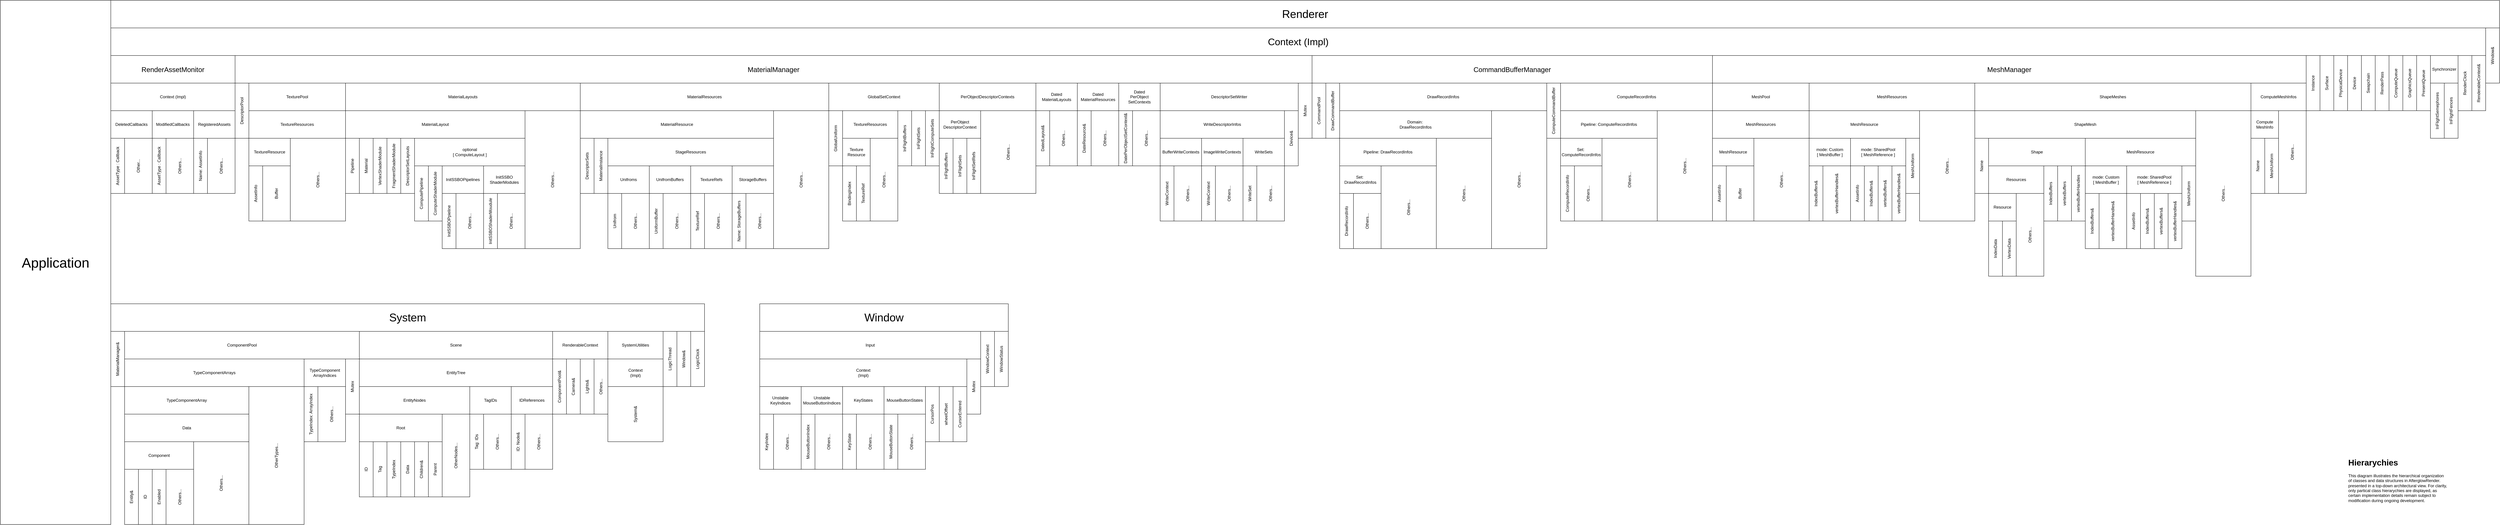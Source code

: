 <mxfile version="28.1.2">
  <diagram name="Page-1" id="cTugWc1CcREsEE2bzuqF">
    <mxGraphModel dx="16490" dy="14260" grid="1" gridSize="10" guides="1" tooltips="1" connect="1" arrows="1" fold="1" page="1" pageScale="1" pageWidth="850" pageHeight="1100" math="0" shadow="0">
      <root>
        <mxCell id="0" />
        <mxCell id="1" parent="0" />
        <mxCell id="bJ-oHIlxHXVTdV6nG8m2-1" value="&lt;font style=&quot;font-size: 40px;&quot;&gt;Application&lt;/font&gt;" style="rounded=0;whiteSpace=wrap;html=1;" vertex="1" parent="1">
          <mxGeometry x="-9120" y="280" width="320" height="1520" as="geometry" />
        </mxCell>
        <mxCell id="bJ-oHIlxHXVTdV6nG8m2-2" value="&lt;font style=&quot;font-size: 32px;&quot;&gt;Renderer&lt;/font&gt;" style="rounded=0;whiteSpace=wrap;html=1;" vertex="1" parent="1">
          <mxGeometry x="-8800" y="280" width="6920" height="80" as="geometry" />
        </mxCell>
        <mxCell id="bJ-oHIlxHXVTdV6nG8m2-3" value="&lt;font style=&quot;font-size: 32px;&quot;&gt;System&lt;/font&gt;" style="rounded=0;whiteSpace=wrap;html=1;" vertex="1" parent="1">
          <mxGeometry x="-8800" y="1160" width="1720" height="80" as="geometry" />
        </mxCell>
        <mxCell id="bJ-oHIlxHXVTdV6nG8m2-5" value="&lt;font style=&quot;font-size: 32px;&quot;&gt;Window&lt;/font&gt;" style="rounded=0;whiteSpace=wrap;html=1;" vertex="1" parent="1">
          <mxGeometry x="-6920" y="1160" width="720" height="80" as="geometry" />
        </mxCell>
        <mxCell id="bJ-oHIlxHXVTdV6nG8m2-19" value="&lt;font style=&quot;font-size: 28px;&quot;&gt;Context (Impl)&lt;/font&gt;" style="rounded=0;whiteSpace=wrap;html=1;" vertex="1" parent="1">
          <mxGeometry x="-8800" y="360" width="6880" height="80" as="geometry" />
        </mxCell>
        <mxCell id="bJ-oHIlxHXVTdV6nG8m2-20" value="RenderAssetMonitor" style="rounded=0;whiteSpace=wrap;html=1;fontSize=20;" vertex="1" parent="1">
          <mxGeometry x="-8800" y="440" width="360" height="80" as="geometry" />
        </mxCell>
        <mxCell id="bJ-oHIlxHXVTdV6nG8m2-29" value="MaterialManager" style="rounded=0;whiteSpace=wrap;html=1;fontSize=20;" vertex="1" parent="1">
          <mxGeometry x="-8440" y="440" width="3120" height="80" as="geometry" />
        </mxCell>
        <mxCell id="bJ-oHIlxHXVTdV6nG8m2-30" value="CommandBufferManager" style="rounded=0;whiteSpace=wrap;html=1;fontSize=20;" vertex="1" parent="1">
          <mxGeometry x="-5320" y="440" width="1160" height="80" as="geometry" />
        </mxCell>
        <mxCell id="bJ-oHIlxHXVTdV6nG8m2-31" value="MeshManager" style="rounded=0;whiteSpace=wrap;html=1;fontSize=20;" vertex="1" parent="1">
          <mxGeometry x="-4160" y="440" width="1720" height="80" as="geometry" />
        </mxCell>
        <mxCell id="bJ-oHIlxHXVTdV6nG8m2-32" value="Synchronizer" style="rounded=0;whiteSpace=wrap;html=1;" vertex="1" parent="1">
          <mxGeometry x="-2080" y="440" width="80" height="80" as="geometry" />
        </mxCell>
        <mxCell id="bJ-oHIlxHXVTdV6nG8m2-33" value="Window&amp;amp;" style="rounded=0;whiteSpace=wrap;html=1;horizontal=0;" vertex="1" parent="1">
          <mxGeometry x="-1920" y="360" width="40" height="160" as="geometry" />
        </mxCell>
        <mxCell id="bJ-oHIlxHXVTdV6nG8m2-34" value="Window&amp;amp;" style="rounded=0;whiteSpace=wrap;html=1;horizontal=0;" vertex="1" parent="1">
          <mxGeometry x="-7160" y="1240" width="40" height="160" as="geometry" />
        </mxCell>
        <mxCell id="bJ-oHIlxHXVTdV6nG8m2-35" value="MaterialManager&amp;amp;" style="rounded=0;whiteSpace=wrap;html=1;horizontal=0;" vertex="1" parent="1">
          <mxGeometry x="-8800" y="1240" width="40" height="160" as="geometry" />
        </mxCell>
        <mxCell id="bJ-oHIlxHXVTdV6nG8m2-36" value="RenderableContext&amp;amp;" style="rounded=0;whiteSpace=wrap;html=1;horizontal=0;" vertex="1" parent="1">
          <mxGeometry x="-1960" y="440" width="40" height="160" as="geometry" />
        </mxCell>
        <mxCell id="bJ-oHIlxHXVTdV6nG8m2-37" value="RenderClock" style="rounded=0;whiteSpace=wrap;html=1;horizontal=0;" vertex="1" parent="1">
          <mxGeometry x="-2000" y="440" width="40" height="160" as="geometry" />
        </mxCell>
        <mxCell id="bJ-oHIlxHXVTdV6nG8m2-38" value="ComponentPool" style="rounded=0;whiteSpace=wrap;html=1;" vertex="1" parent="1">
          <mxGeometry x="-8760" y="1240" width="680" height="80" as="geometry" />
        </mxCell>
        <mxCell id="bJ-oHIlxHXVTdV6nG8m2-39" value="RenderableContext" style="rounded=0;whiteSpace=wrap;html=1;horizontal=1;" vertex="1" parent="1">
          <mxGeometry x="-7520" y="1240" width="160" height="80" as="geometry" />
        </mxCell>
        <mxCell id="bJ-oHIlxHXVTdV6nG8m2-40" value="SystemUtilities" style="rounded=0;whiteSpace=wrap;html=1;" vertex="1" parent="1">
          <mxGeometry x="-7360" y="1240" width="160" height="80" as="geometry" />
        </mxCell>
        <mxCell id="bJ-oHIlxHXVTdV6nG8m2-41" value="LogicThread" style="rounded=0;whiteSpace=wrap;html=1;horizontal=0;" vertex="1" parent="1">
          <mxGeometry x="-7200" y="1240" width="40" height="160" as="geometry" />
        </mxCell>
        <mxCell id="bJ-oHIlxHXVTdV6nG8m2-44" value="Input" style="rounded=0;whiteSpace=wrap;html=1;" vertex="1" parent="1">
          <mxGeometry x="-6920" y="1240" width="640" height="80" as="geometry" />
        </mxCell>
        <mxCell id="bJ-oHIlxHXVTdV6nG8m2-50" value="WindowStatus" style="rounded=0;whiteSpace=wrap;html=1;horizontal=0;" vertex="1" parent="1">
          <mxGeometry x="-6240" y="1240" width="40" height="160" as="geometry" />
        </mxCell>
        <mxCell id="bJ-oHIlxHXVTdV6nG8m2-55" value="&lt;font&gt;Context (Impl)&lt;/font&gt;" style="rounded=0;whiteSpace=wrap;html=1;" vertex="1" parent="1">
          <mxGeometry x="-8800" y="520" width="360" height="80" as="geometry" />
        </mxCell>
        <mxCell id="bJ-oHIlxHXVTdV6nG8m2-56" value="ModifiedCallbacks" style="rounded=0;whiteSpace=wrap;html=1;" vertex="1" parent="1">
          <mxGeometry x="-8680" y="600" width="120" height="80" as="geometry" />
        </mxCell>
        <mxCell id="bJ-oHIlxHXVTdV6nG8m2-57" value="RegisteredAssets" style="rounded=0;whiteSpace=wrap;html=1;" vertex="1" parent="1">
          <mxGeometry x="-8560" y="600" width="120" height="80" as="geometry" />
        </mxCell>
        <mxCell id="bJ-oHIlxHXVTdV6nG8m2-58" value="DescriptorPool" style="rounded=0;whiteSpace=wrap;html=1;horizontal=0;" vertex="1" parent="1">
          <mxGeometry x="-8440" y="520" width="40" height="160" as="geometry" />
        </mxCell>
        <mxCell id="bJ-oHIlxHXVTdV6nG8m2-59" value="TexturePool" style="rounded=0;whiteSpace=wrap;html=1;" vertex="1" parent="1">
          <mxGeometry x="-8400" y="520" width="280" height="80" as="geometry" />
        </mxCell>
        <mxCell id="bJ-oHIlxHXVTdV6nG8m2-60" value="MaterialLayouts" style="rounded=0;whiteSpace=wrap;html=1;" vertex="1" parent="1">
          <mxGeometry x="-8120" y="520" width="680" height="80" as="geometry" />
        </mxCell>
        <mxCell id="bJ-oHIlxHXVTdV6nG8m2-61" value="MaterialResources" style="rounded=0;whiteSpace=wrap;html=1;" vertex="1" parent="1">
          <mxGeometry x="-7440" y="520" width="720" height="80" as="geometry" />
        </mxCell>
        <mxCell id="bJ-oHIlxHXVTdV6nG8m2-62" value="GlobalSetContext" style="rounded=0;whiteSpace=wrap;html=1;" vertex="1" parent="1">
          <mxGeometry x="-6720" y="520" width="320" height="80" as="geometry" />
        </mxCell>
        <mxCell id="bJ-oHIlxHXVTdV6nG8m2-63" value="PerObjectDescriptorContexts" style="rounded=0;whiteSpace=wrap;html=1;" vertex="1" parent="1">
          <mxGeometry x="-6400" y="520" width="280" height="80" as="geometry" />
        </mxCell>
        <mxCell id="bJ-oHIlxHXVTdV6nG8m2-65" value="Dated&lt;div&gt;MaterialLayouts&lt;/div&gt;" style="rounded=0;whiteSpace=wrap;html=1;" vertex="1" parent="1">
          <mxGeometry x="-6120" y="520" width="120" height="80" as="geometry" />
        </mxCell>
        <mxCell id="bJ-oHIlxHXVTdV6nG8m2-66" value="DescriptorSetWriter" style="rounded=0;whiteSpace=wrap;html=1;" vertex="1" parent="1">
          <mxGeometry x="-5760" y="520" width="400" height="80" as="geometry" />
        </mxCell>
        <mxCell id="bJ-oHIlxHXVTdV6nG8m2-67" value="Mutex" style="rounded=0;whiteSpace=wrap;html=1;horizontal=0;" vertex="1" parent="1">
          <mxGeometry x="-5360" y="520" width="40" height="160" as="geometry" />
        </mxCell>
        <mxCell id="bJ-oHIlxHXVTdV6nG8m2-68" value="TextureResources" style="rounded=0;whiteSpace=wrap;html=1;" vertex="1" parent="1">
          <mxGeometry x="-8400" y="600" width="280" height="80" as="geometry" />
        </mxCell>
        <mxCell id="bJ-oHIlxHXVTdV6nG8m2-69" value="TextureResource" style="rounded=0;whiteSpace=wrap;html=1;" vertex="1" parent="1">
          <mxGeometry x="-8400" y="680" width="120" height="80" as="geometry" />
        </mxCell>
        <mxCell id="bJ-oHIlxHXVTdV6nG8m2-71" value="Others..." style="rounded=0;whiteSpace=wrap;html=1;horizontal=0;" vertex="1" parent="1">
          <mxGeometry x="-8280" y="680" width="160" height="240" as="geometry" />
        </mxCell>
        <mxCell id="bJ-oHIlxHXVTdV6nG8m2-72" value="AssetInfo" style="rounded=0;whiteSpace=wrap;html=1;horizontal=0;" vertex="1" parent="1">
          <mxGeometry x="-8400" y="760" width="40" height="160" as="geometry" />
        </mxCell>
        <mxCell id="bJ-oHIlxHXVTdV6nG8m2-73" value="Buffer" style="rounded=0;whiteSpace=wrap;html=1;verticalAlign=middle;horizontal=0;" vertex="1" parent="1">
          <mxGeometry x="-8360" y="760" width="80" height="160" as="geometry" />
        </mxCell>
        <mxCell id="bJ-oHIlxHXVTdV6nG8m2-75" value="AssetType : Callback" style="rounded=0;whiteSpace=wrap;html=1;horizontal=0;" vertex="1" parent="1">
          <mxGeometry x="-8680" y="680" width="40" height="160" as="geometry" />
        </mxCell>
        <mxCell id="bJ-oHIlxHXVTdV6nG8m2-76" value="&lt;span style=&quot;background-color: transparent; color: light-dark(rgb(0, 0, 0), rgb(255, 255, 255));&quot;&gt;Others...&lt;/span&gt;" style="rounded=0;whiteSpace=wrap;html=1;horizontal=0;" vertex="1" parent="1">
          <mxGeometry x="-8640" y="680" width="80" height="160" as="geometry" />
        </mxCell>
        <mxCell id="bJ-oHIlxHXVTdV6nG8m2-77" value="DeletedCallbacks" style="rounded=0;whiteSpace=wrap;html=1;" vertex="1" parent="1">
          <mxGeometry x="-8800" y="600" width="120" height="80" as="geometry" />
        </mxCell>
        <mxCell id="bJ-oHIlxHXVTdV6nG8m2-78" value="AssetType : Callback" style="rounded=0;whiteSpace=wrap;html=1;horizontal=0;" vertex="1" parent="1">
          <mxGeometry x="-8800" y="680" width="40" height="160" as="geometry" />
        </mxCell>
        <mxCell id="bJ-oHIlxHXVTdV6nG8m2-79" value="&lt;span style=&quot;background-color: transparent; color: light-dark(rgb(0, 0, 0), rgb(255, 255, 255));&quot;&gt;Other...&lt;/span&gt;" style="rounded=0;whiteSpace=wrap;html=1;horizontal=0;" vertex="1" parent="1">
          <mxGeometry x="-8760" y="680" width="80" height="160" as="geometry" />
        </mxCell>
        <mxCell id="bJ-oHIlxHXVTdV6nG8m2-80" value="MaterialLayout" style="rounded=0;whiteSpace=wrap;html=1;" vertex="1" parent="1">
          <mxGeometry x="-8120" y="600" width="520" height="80" as="geometry" />
        </mxCell>
        <mxCell id="bJ-oHIlxHXVTdV6nG8m2-81" value="Others..." style="rounded=0;whiteSpace=wrap;html=1;horizontal=0;" vertex="1" parent="1">
          <mxGeometry x="-7600" y="600" width="160" height="400" as="geometry" />
        </mxCell>
        <mxCell id="bJ-oHIlxHXVTdV6nG8m2-82" value="Pipeline" style="rounded=0;whiteSpace=wrap;html=1;horizontal=0;" vertex="1" parent="1">
          <mxGeometry x="-8120" y="680" width="40" height="160" as="geometry" />
        </mxCell>
        <mxCell id="bJ-oHIlxHXVTdV6nG8m2-83" value="Material" style="rounded=0;whiteSpace=wrap;html=1;horizontal=0;" vertex="1" parent="1">
          <mxGeometry x="-8080" y="680" width="40" height="160" as="geometry" />
        </mxCell>
        <mxCell id="bJ-oHIlxHXVTdV6nG8m2-84" value="VertexShaderModule" style="rounded=0;whiteSpace=wrap;html=1;horizontal=0;" vertex="1" parent="1">
          <mxGeometry x="-8040" y="680" width="40" height="160" as="geometry" />
        </mxCell>
        <mxCell id="bJ-oHIlxHXVTdV6nG8m2-85" value="FragmentShaderModule" style="rounded=0;whiteSpace=wrap;html=1;horizontal=0;" vertex="1" parent="1">
          <mxGeometry x="-8000" y="680" width="40" height="160" as="geometry" />
        </mxCell>
        <mxCell id="bJ-oHIlxHXVTdV6nG8m2-86" value="DescriptorSetLayouts" style="rounded=0;whiteSpace=wrap;html=1;horizontal=0;" vertex="1" parent="1">
          <mxGeometry x="-7960" y="680" width="40" height="160" as="geometry" />
        </mxCell>
        <mxCell id="bJ-oHIlxHXVTdV6nG8m2-87" value="&lt;div&gt;optional&lt;/div&gt;[ ComputeLayout ]" style="rounded=0;whiteSpace=wrap;html=1;" vertex="1" parent="1">
          <mxGeometry x="-7920" y="680" width="320" height="80" as="geometry" />
        </mxCell>
        <mxCell id="bJ-oHIlxHXVTdV6nG8m2-89" value="ComputePipeline" style="rounded=0;whiteSpace=wrap;html=1;horizontal=0;" vertex="1" parent="1">
          <mxGeometry x="-7920" y="760" width="40" height="160" as="geometry" />
        </mxCell>
        <mxCell id="bJ-oHIlxHXVTdV6nG8m2-90" value="ComputeShaderModule" style="rounded=0;whiteSpace=wrap;html=1;horizontal=0;" vertex="1" parent="1">
          <mxGeometry x="-7880" y="760" width="40" height="160" as="geometry" />
        </mxCell>
        <mxCell id="bJ-oHIlxHXVTdV6nG8m2-91" value="InitSSBOPipelines" style="rounded=0;whiteSpace=wrap;html=1;horizontal=1;" vertex="1" parent="1">
          <mxGeometry x="-7840" y="760" width="120" height="80" as="geometry" />
        </mxCell>
        <mxCell id="bJ-oHIlxHXVTdV6nG8m2-92" value="InitSSBO&lt;div&gt;ShaderModules&lt;/div&gt;" style="rounded=0;whiteSpace=wrap;html=1;horizontal=1;" vertex="1" parent="1">
          <mxGeometry x="-7720" y="760" width="120" height="80" as="geometry" />
        </mxCell>
        <mxCell id="bJ-oHIlxHXVTdV6nG8m2-94" value="Name: AssetInfo" style="rounded=0;whiteSpace=wrap;html=1;horizontal=0;" vertex="1" parent="1">
          <mxGeometry x="-8560" y="680" width="40" height="160" as="geometry" />
        </mxCell>
        <mxCell id="bJ-oHIlxHXVTdV6nG8m2-95" value="Others..." style="rounded=0;whiteSpace=wrap;html=1;horizontal=0;" vertex="1" parent="1">
          <mxGeometry x="-8520" y="680" width="80" height="160" as="geometry" />
        </mxCell>
        <mxCell id="bJ-oHIlxHXVTdV6nG8m2-96" value="InitSSBOPpieline" style="rounded=0;whiteSpace=wrap;html=1;horizontal=0;" vertex="1" parent="1">
          <mxGeometry x="-7840" y="840" width="40" height="160" as="geometry" />
        </mxCell>
        <mxCell id="bJ-oHIlxHXVTdV6nG8m2-97" value="Others..." style="rounded=0;whiteSpace=wrap;html=1;horizontal=0;" vertex="1" parent="1">
          <mxGeometry x="-7800" y="840" width="80" height="160" as="geometry" />
        </mxCell>
        <mxCell id="bJ-oHIlxHXVTdV6nG8m2-98" value="InitSSBOShaderMoudule" style="rounded=0;whiteSpace=wrap;html=1;horizontal=0;" vertex="1" parent="1">
          <mxGeometry x="-7720" y="840" width="40" height="160" as="geometry" />
        </mxCell>
        <mxCell id="bJ-oHIlxHXVTdV6nG8m2-99" value="Others..." style="rounded=0;whiteSpace=wrap;html=1;horizontal=0;" vertex="1" parent="1">
          <mxGeometry x="-7680" y="840" width="80" height="160" as="geometry" />
        </mxCell>
        <mxCell id="bJ-oHIlxHXVTdV6nG8m2-100" value="MaterialInstance" style="rounded=0;whiteSpace=wrap;html=1;horizontal=0;" vertex="1" parent="1">
          <mxGeometry x="-7400" y="680" width="40" height="160" as="geometry" />
        </mxCell>
        <mxCell id="bJ-oHIlxHXVTdV6nG8m2-101" value="DescriptorSets" style="rounded=0;whiteSpace=wrap;html=1;horizontal=0;" vertex="1" parent="1">
          <mxGeometry x="-7440" y="680" width="40" height="160" as="geometry" />
        </mxCell>
        <mxCell id="bJ-oHIlxHXVTdV6nG8m2-102" value="MaterialResource" style="rounded=0;whiteSpace=wrap;html=1;" vertex="1" parent="1">
          <mxGeometry x="-7440" y="600" width="560" height="80" as="geometry" />
        </mxCell>
        <mxCell id="bJ-oHIlxHXVTdV6nG8m2-104" value="StageResources" style="rounded=0;whiteSpace=wrap;html=1;" vertex="1" parent="1">
          <mxGeometry x="-7360" y="680" width="480" height="80" as="geometry" />
        </mxCell>
        <mxCell id="bJ-oHIlxHXVTdV6nG8m2-105" value="Unifroms" style="rounded=0;whiteSpace=wrap;html=1;horizontal=1;" vertex="1" parent="1">
          <mxGeometry x="-7360" y="760" width="120" height="80" as="geometry" />
        </mxCell>
        <mxCell id="bJ-oHIlxHXVTdV6nG8m2-106" value="UnifromBuffers" style="rounded=0;whiteSpace=wrap;html=1;horizontal=1;" vertex="1" parent="1">
          <mxGeometry x="-7240" y="760" width="120" height="80" as="geometry" />
        </mxCell>
        <mxCell id="bJ-oHIlxHXVTdV6nG8m2-108" value="Unifrom" style="rounded=0;whiteSpace=wrap;html=1;horizontal=0;" vertex="1" parent="1">
          <mxGeometry x="-7360" y="840" width="40" height="160" as="geometry" />
        </mxCell>
        <mxCell id="bJ-oHIlxHXVTdV6nG8m2-109" value="Others..." style="rounded=0;whiteSpace=wrap;html=1;horizontal=0;" vertex="1" parent="1">
          <mxGeometry x="-7320" y="840" width="80" height="160" as="geometry" />
        </mxCell>
        <mxCell id="bJ-oHIlxHXVTdV6nG8m2-110" value="UniformBuffer" style="rounded=0;whiteSpace=wrap;html=1;horizontal=0;" vertex="1" parent="1">
          <mxGeometry x="-7240" y="840" width="40" height="160" as="geometry" />
        </mxCell>
        <mxCell id="bJ-oHIlxHXVTdV6nG8m2-111" value="Others..." style="rounded=0;whiteSpace=wrap;html=1;horizontal=0;" vertex="1" parent="1">
          <mxGeometry x="-7200" y="840" width="80" height="160" as="geometry" />
        </mxCell>
        <mxCell id="bJ-oHIlxHXVTdV6nG8m2-112" value="TextureRefs" style="rounded=0;whiteSpace=wrap;html=1;horizontal=1;" vertex="1" parent="1">
          <mxGeometry x="-7120" y="760" width="120" height="80" as="geometry" />
        </mxCell>
        <mxCell id="bJ-oHIlxHXVTdV6nG8m2-113" value="TextureRef" style="rounded=0;whiteSpace=wrap;html=1;horizontal=0;" vertex="1" parent="1">
          <mxGeometry x="-7120" y="840" width="40" height="160" as="geometry" />
        </mxCell>
        <mxCell id="bJ-oHIlxHXVTdV6nG8m2-114" value="Others..." style="rounded=0;whiteSpace=wrap;html=1;horizontal=0;" vertex="1" parent="1">
          <mxGeometry x="-7080" y="840" width="80" height="160" as="geometry" />
        </mxCell>
        <mxCell id="bJ-oHIlxHXVTdV6nG8m2-115" value="StorageBuffers" style="rounded=0;whiteSpace=wrap;html=1;horizontal=1;" vertex="1" parent="1">
          <mxGeometry x="-7000" y="760" width="120" height="80" as="geometry" />
        </mxCell>
        <mxCell id="bJ-oHIlxHXVTdV6nG8m2-116" value="Name: StorageBuffers" style="rounded=0;whiteSpace=wrap;html=1;horizontal=0;" vertex="1" parent="1">
          <mxGeometry x="-7000" y="840" width="40" height="160" as="geometry" />
        </mxCell>
        <mxCell id="bJ-oHIlxHXVTdV6nG8m2-117" value="Others..." style="rounded=0;whiteSpace=wrap;html=1;horizontal=0;" vertex="1" parent="1">
          <mxGeometry x="-6960" y="840" width="80" height="160" as="geometry" />
        </mxCell>
        <mxCell id="bJ-oHIlxHXVTdV6nG8m2-118" value="Others..." style="rounded=0;whiteSpace=wrap;html=1;horizontal=0;" vertex="1" parent="1">
          <mxGeometry x="-6880" y="600" width="160" height="400" as="geometry" />
        </mxCell>
        <mxCell id="bJ-oHIlxHXVTdV6nG8m2-120" value="GlobalUniform" style="rounded=0;whiteSpace=wrap;html=1;horizontal=0;" vertex="1" parent="1">
          <mxGeometry x="-6720" y="600" width="40" height="160" as="geometry" />
        </mxCell>
        <mxCell id="bJ-oHIlxHXVTdV6nG8m2-121" value="TextureResources" style="rounded=0;whiteSpace=wrap;html=1;" vertex="1" parent="1">
          <mxGeometry x="-6680" y="600" width="160" height="80" as="geometry" />
        </mxCell>
        <mxCell id="bJ-oHIlxHXVTdV6nG8m2-122" value="Texture&lt;div&gt;Resource&lt;/div&gt;" style="rounded=0;whiteSpace=wrap;html=1;" vertex="1" parent="1">
          <mxGeometry x="-6680" y="680" width="80" height="80" as="geometry" />
        </mxCell>
        <mxCell id="bJ-oHIlxHXVTdV6nG8m2-123" value="BindingIndex" style="rounded=0;whiteSpace=wrap;html=1;horizontal=0;" vertex="1" parent="1">
          <mxGeometry x="-6680" y="760" width="40" height="160" as="geometry" />
        </mxCell>
        <mxCell id="bJ-oHIlxHXVTdV6nG8m2-124" value="TextureRef" style="rounded=0;whiteSpace=wrap;html=1;horizontal=0;" vertex="1" parent="1">
          <mxGeometry x="-6640" y="760" width="40" height="160" as="geometry" />
        </mxCell>
        <mxCell id="bJ-oHIlxHXVTdV6nG8m2-125" value="Others..." style="rounded=0;whiteSpace=wrap;html=1;horizontal=0;" vertex="1" parent="1">
          <mxGeometry x="-6600" y="680" width="80" height="240" as="geometry" />
        </mxCell>
        <mxCell id="bJ-oHIlxHXVTdV6nG8m2-126" value="InFlightSets" style="rounded=0;whiteSpace=wrap;html=1;horizontal=0;" vertex="1" parent="1">
          <mxGeometry x="-6480" y="600" width="40" height="160" as="geometry" />
        </mxCell>
        <mxCell id="bJ-oHIlxHXVTdV6nG8m2-127" value="InFlightSetRefs" style="rounded=0;whiteSpace=wrap;html=1;horizontal=0;" vertex="1" parent="1">
          <mxGeometry x="-6320" y="680" width="40" height="160" as="geometry" />
        </mxCell>
        <mxCell id="bJ-oHIlxHXVTdV6nG8m2-128" value="InFlightBuffers" style="rounded=0;whiteSpace=wrap;html=1;horizontal=0;" vertex="1" parent="1">
          <mxGeometry x="-6520" y="600" width="40" height="160" as="geometry" />
        </mxCell>
        <mxCell id="bJ-oHIlxHXVTdV6nG8m2-129" value="PerObject&lt;div&gt;DescriptorContext&lt;/div&gt;" style="rounded=0;whiteSpace=wrap;html=1;" vertex="1" parent="1">
          <mxGeometry x="-6400" y="600" width="120" height="80" as="geometry" />
        </mxCell>
        <mxCell id="bJ-oHIlxHXVTdV6nG8m2-130" value="InFlightComputeSets" style="rounded=0;whiteSpace=wrap;html=1;horizontal=0;" vertex="1" parent="1">
          <mxGeometry x="-6440" y="600" width="40" height="160" as="geometry" />
        </mxCell>
        <mxCell id="bJ-oHIlxHXVTdV6nG8m2-131" value="InFlightBuffers" style="rounded=0;whiteSpace=wrap;html=1;horizontal=0;" vertex="1" parent="1">
          <mxGeometry x="-6400" y="680" width="40" height="160" as="geometry" />
        </mxCell>
        <mxCell id="bJ-oHIlxHXVTdV6nG8m2-132" value="InFlightSets" style="rounded=0;whiteSpace=wrap;html=1;horizontal=0;" vertex="1" parent="1">
          <mxGeometry x="-6360" y="680" width="40" height="160" as="geometry" />
        </mxCell>
        <mxCell id="bJ-oHIlxHXVTdV6nG8m2-133" value="Others..." style="rounded=0;whiteSpace=wrap;html=1;horizontal=0;" vertex="1" parent="1">
          <mxGeometry x="-6280" y="600" width="160" height="240" as="geometry" />
        </mxCell>
        <mxCell id="bJ-oHIlxHXVTdV6nG8m2-134" value="DatedLayout&amp;amp;" style="rounded=0;whiteSpace=wrap;html=1;horizontal=0;" vertex="1" parent="1">
          <mxGeometry x="-6120" y="600" width="40" height="160" as="geometry" />
        </mxCell>
        <mxCell id="bJ-oHIlxHXVTdV6nG8m2-135" value="Others..." style="rounded=0;whiteSpace=wrap;html=1;horizontal=0;" vertex="1" parent="1">
          <mxGeometry x="-6080" y="600" width="80" height="160" as="geometry" />
        </mxCell>
        <mxCell id="bJ-oHIlxHXVTdV6nG8m2-136" value="Dated&lt;div&gt;MaterialResources&lt;/div&gt;" style="rounded=0;whiteSpace=wrap;html=1;" vertex="1" parent="1">
          <mxGeometry x="-6000" y="520" width="120" height="80" as="geometry" />
        </mxCell>
        <mxCell id="bJ-oHIlxHXVTdV6nG8m2-137" value="DateResource&amp;amp;" style="rounded=0;whiteSpace=wrap;html=1;horizontal=0;" vertex="1" parent="1">
          <mxGeometry x="-6000" y="600" width="40" height="160" as="geometry" />
        </mxCell>
        <mxCell id="bJ-oHIlxHXVTdV6nG8m2-138" value="Others..." style="rounded=0;whiteSpace=wrap;html=1;horizontal=0;" vertex="1" parent="1">
          <mxGeometry x="-5960" y="600" width="80" height="160" as="geometry" />
        </mxCell>
        <mxCell id="bJ-oHIlxHXVTdV6nG8m2-139" value="Dated&lt;div&gt;PerObject&lt;/div&gt;&lt;div&gt;SetContexts&lt;/div&gt;" style="rounded=0;whiteSpace=wrap;html=1;" vertex="1" parent="1">
          <mxGeometry x="-5880" y="520" width="120" height="80" as="geometry" />
        </mxCell>
        <mxCell id="bJ-oHIlxHXVTdV6nG8m2-140" value="DatePerObjectSetContext&amp;amp;" style="rounded=0;whiteSpace=wrap;html=1;horizontal=0;" vertex="1" parent="1">
          <mxGeometry x="-5880" y="600" width="40" height="160" as="geometry" />
        </mxCell>
        <mxCell id="bJ-oHIlxHXVTdV6nG8m2-141" value="Others..." style="rounded=0;whiteSpace=wrap;html=1;horizontal=0;" vertex="1" parent="1">
          <mxGeometry x="-5840" y="600" width="80" height="160" as="geometry" />
        </mxCell>
        <mxCell id="bJ-oHIlxHXVTdV6nG8m2-142" value="WriteDescriptorInfos" style="rounded=0;whiteSpace=wrap;html=1;" vertex="1" parent="1">
          <mxGeometry x="-5760" y="600" width="360" height="80" as="geometry" />
        </mxCell>
        <mxCell id="bJ-oHIlxHXVTdV6nG8m2-143" value="BufferWriteContexts" style="rounded=0;whiteSpace=wrap;html=1;" vertex="1" parent="1">
          <mxGeometry x="-5760" y="680" width="120" height="80" as="geometry" />
        </mxCell>
        <mxCell id="bJ-oHIlxHXVTdV6nG8m2-144" value="ImageWriteContexts" style="rounded=0;whiteSpace=wrap;html=1;" vertex="1" parent="1">
          <mxGeometry x="-5640" y="680" width="120" height="80" as="geometry" />
        </mxCell>
        <mxCell id="bJ-oHIlxHXVTdV6nG8m2-145" value="WriteSets" style="rounded=0;whiteSpace=wrap;html=1;" vertex="1" parent="1">
          <mxGeometry x="-5520" y="680" width="120" height="80" as="geometry" />
        </mxCell>
        <mxCell id="bJ-oHIlxHXVTdV6nG8m2-146" value="WriteSet" style="rounded=0;whiteSpace=wrap;html=1;horizontal=0;" vertex="1" parent="1">
          <mxGeometry x="-5520" y="760" width="40" height="160" as="geometry" />
        </mxCell>
        <mxCell id="bJ-oHIlxHXVTdV6nG8m2-147" value="Others..." style="rounded=0;whiteSpace=wrap;html=1;horizontal=0;" vertex="1" parent="1">
          <mxGeometry x="-5480" y="760" width="80" height="160" as="geometry" />
        </mxCell>
        <mxCell id="bJ-oHIlxHXVTdV6nG8m2-148" value="WriteContext" style="rounded=0;whiteSpace=wrap;html=1;horizontal=0;" vertex="1" parent="1">
          <mxGeometry x="-5760" y="760" width="40" height="160" as="geometry" />
        </mxCell>
        <mxCell id="bJ-oHIlxHXVTdV6nG8m2-149" value="Others..." style="rounded=0;whiteSpace=wrap;html=1;horizontal=0;" vertex="1" parent="1">
          <mxGeometry x="-5720" y="760" width="80" height="160" as="geometry" />
        </mxCell>
        <mxCell id="bJ-oHIlxHXVTdV6nG8m2-150" value="WriteContext" style="rounded=0;whiteSpace=wrap;html=1;horizontal=0;" vertex="1" parent="1">
          <mxGeometry x="-5640" y="760" width="40" height="160" as="geometry" />
        </mxCell>
        <mxCell id="bJ-oHIlxHXVTdV6nG8m2-151" value="Others..." style="rounded=0;whiteSpace=wrap;html=1;horizontal=0;" vertex="1" parent="1">
          <mxGeometry x="-5600" y="760" width="80" height="160" as="geometry" />
        </mxCell>
        <mxCell id="bJ-oHIlxHXVTdV6nG8m2-153" value="Device&amp;amp;" style="rounded=0;whiteSpace=wrap;html=1;horizontal=0;" vertex="1" parent="1">
          <mxGeometry x="-5400" y="600" width="40" height="160" as="geometry" />
        </mxCell>
        <mxCell id="bJ-oHIlxHXVTdV6nG8m2-154" value="DrawCommandBuffer" style="rounded=0;whiteSpace=wrap;html=1;horizontal=0;" vertex="1" parent="1">
          <mxGeometry x="-5280" y="520" width="40" height="160" as="geometry" />
        </mxCell>
        <mxCell id="bJ-oHIlxHXVTdV6nG8m2-155" value="CommandPool" style="rounded=0;whiteSpace=wrap;html=1;horizontal=0;" vertex="1" parent="1">
          <mxGeometry x="-5320" y="520" width="40" height="160" as="geometry" />
        </mxCell>
        <mxCell id="bJ-oHIlxHXVTdV6nG8m2-156" value="DrawRecordInfos" style="rounded=0;whiteSpace=wrap;html=1;" vertex="1" parent="1">
          <mxGeometry x="-5240" y="520" width="600" height="80" as="geometry" />
        </mxCell>
        <mxCell id="bJ-oHIlxHXVTdV6nG8m2-157" value="Domain:&amp;nbsp;&lt;div&gt;DrawRecordInfos&lt;/div&gt;" style="rounded=0;whiteSpace=wrap;html=1;" vertex="1" parent="1">
          <mxGeometry x="-5240" y="600" width="440" height="80" as="geometry" />
        </mxCell>
        <mxCell id="bJ-oHIlxHXVTdV6nG8m2-158" value="Pipeline: DrawRecordInfos" style="rounded=0;whiteSpace=wrap;html=1;" vertex="1" parent="1">
          <mxGeometry x="-5240" y="680" width="280" height="80" as="geometry" />
        </mxCell>
        <mxCell id="bJ-oHIlxHXVTdV6nG8m2-159" value="Set:&amp;nbsp;&lt;div&gt;DrawRecordInfos&lt;/div&gt;" style="rounded=0;whiteSpace=wrap;html=1;" vertex="1" parent="1">
          <mxGeometry x="-5240" y="760" width="120" height="80" as="geometry" />
        </mxCell>
        <mxCell id="bJ-oHIlxHXVTdV6nG8m2-160" value="DrawRecordInfo" style="rounded=0;whiteSpace=wrap;html=1;horizontal=0;" vertex="1" parent="1">
          <mxGeometry x="-5240" y="840" width="40" height="160" as="geometry" />
        </mxCell>
        <mxCell id="bJ-oHIlxHXVTdV6nG8m2-161" value="Others..." style="rounded=0;whiteSpace=wrap;html=1;horizontal=0;" vertex="1" parent="1">
          <mxGeometry x="-5200" y="840" width="80" height="160" as="geometry" />
        </mxCell>
        <mxCell id="bJ-oHIlxHXVTdV6nG8m2-162" value="Others..." style="rounded=0;whiteSpace=wrap;html=1;horizontal=0;" vertex="1" parent="1">
          <mxGeometry x="-5120" y="760" width="160" height="240" as="geometry" />
        </mxCell>
        <mxCell id="bJ-oHIlxHXVTdV6nG8m2-163" value="Others..." style="rounded=0;whiteSpace=wrap;html=1;horizontal=0;" vertex="1" parent="1">
          <mxGeometry x="-4960" y="680" width="160" height="320" as="geometry" />
        </mxCell>
        <mxCell id="bJ-oHIlxHXVTdV6nG8m2-164" value="Others..." style="rounded=0;whiteSpace=wrap;html=1;horizontal=0;" vertex="1" parent="1">
          <mxGeometry x="-4800" y="600" width="160" height="400" as="geometry" />
        </mxCell>
        <mxCell id="bJ-oHIlxHXVTdV6nG8m2-165" value="&lt;div&gt;ComputeRecordInfos&lt;/div&gt;" style="rounded=0;whiteSpace=wrap;html=1;" vertex="1" parent="1">
          <mxGeometry x="-4600" y="520" width="440" height="80" as="geometry" />
        </mxCell>
        <mxCell id="bJ-oHIlxHXVTdV6nG8m2-166" value="Pipeline: ComputeRecordInfos" style="rounded=0;whiteSpace=wrap;html=1;" vertex="1" parent="1">
          <mxGeometry x="-4600" y="600" width="280" height="80" as="geometry" />
        </mxCell>
        <mxCell id="bJ-oHIlxHXVTdV6nG8m2-167" value="Set:&amp;nbsp;&lt;div&gt;ComputeRecordInfos&lt;/div&gt;" style="rounded=0;whiteSpace=wrap;html=1;" vertex="1" parent="1">
          <mxGeometry x="-4600" y="680" width="120" height="80" as="geometry" />
        </mxCell>
        <mxCell id="bJ-oHIlxHXVTdV6nG8m2-168" value="ComputeRecordInfo" style="rounded=0;whiteSpace=wrap;html=1;horizontal=0;" vertex="1" parent="1">
          <mxGeometry x="-4600" y="760" width="40" height="160" as="geometry" />
        </mxCell>
        <mxCell id="bJ-oHIlxHXVTdV6nG8m2-169" value="Others..." style="rounded=0;whiteSpace=wrap;html=1;horizontal=0;" vertex="1" parent="1">
          <mxGeometry x="-4560" y="760" width="80" height="160" as="geometry" />
        </mxCell>
        <mxCell id="bJ-oHIlxHXVTdV6nG8m2-170" value="Others..." style="rounded=0;whiteSpace=wrap;html=1;horizontal=0;" vertex="1" parent="1">
          <mxGeometry x="-4480" y="680" width="160" height="240" as="geometry" />
        </mxCell>
        <mxCell id="bJ-oHIlxHXVTdV6nG8m2-171" value="Others..." style="rounded=0;whiteSpace=wrap;html=1;horizontal=0;" vertex="1" parent="1">
          <mxGeometry x="-4320" y="600" width="160" height="320" as="geometry" />
        </mxCell>
        <mxCell id="bJ-oHIlxHXVTdV6nG8m2-172" value="ComputeCommandBuffer" style="rounded=0;whiteSpace=wrap;html=1;horizontal=0;" vertex="1" parent="1">
          <mxGeometry x="-4640" y="520" width="40" height="160" as="geometry" />
        </mxCell>
        <mxCell id="bJ-oHIlxHXVTdV6nG8m2-173" value="MeshPool" style="rounded=0;whiteSpace=wrap;html=1;" vertex="1" parent="1">
          <mxGeometry x="-4160" y="520" width="280" height="80" as="geometry" />
        </mxCell>
        <mxCell id="bJ-oHIlxHXVTdV6nG8m2-174" value="MeshResources" style="rounded=0;whiteSpace=wrap;html=1;" vertex="1" parent="1">
          <mxGeometry x="-4160" y="600" width="280" height="80" as="geometry" />
        </mxCell>
        <mxCell id="bJ-oHIlxHXVTdV6nG8m2-175" value="MeshResource" style="rounded=0;whiteSpace=wrap;html=1;" vertex="1" parent="1">
          <mxGeometry x="-4160" y="680" width="120" height="80" as="geometry" />
        </mxCell>
        <mxCell id="bJ-oHIlxHXVTdV6nG8m2-176" value="Others..." style="rounded=0;whiteSpace=wrap;html=1;horizontal=0;" vertex="1" parent="1">
          <mxGeometry x="-4040" y="680" width="160" height="240" as="geometry" />
        </mxCell>
        <mxCell id="bJ-oHIlxHXVTdV6nG8m2-177" value="AssetInfo" style="rounded=0;whiteSpace=wrap;html=1;horizontal=0;" vertex="1" parent="1">
          <mxGeometry x="-4160" y="760" width="40" height="160" as="geometry" />
        </mxCell>
        <mxCell id="bJ-oHIlxHXVTdV6nG8m2-178" value="Buffer" style="rounded=0;whiteSpace=wrap;html=1;verticalAlign=middle;horizontal=0;" vertex="1" parent="1">
          <mxGeometry x="-4120" y="760" width="80" height="160" as="geometry" />
        </mxCell>
        <mxCell id="bJ-oHIlxHXVTdV6nG8m2-179" value="MeshResources" style="rounded=0;whiteSpace=wrap;html=1;" vertex="1" parent="1">
          <mxGeometry x="-3880" y="520" width="480" height="80" as="geometry" />
        </mxCell>
        <mxCell id="bJ-oHIlxHXVTdV6nG8m2-180" value="MeshResource" style="rounded=0;whiteSpace=wrap;html=1;" vertex="1" parent="1">
          <mxGeometry x="-3880" y="600" width="320" height="80" as="geometry" />
        </mxCell>
        <mxCell id="bJ-oHIlxHXVTdV6nG8m2-181" value="mode: Custom&lt;br&gt;[ MeshBuffer ]" style="rounded=0;whiteSpace=wrap;html=1;" vertex="1" parent="1">
          <mxGeometry x="-3880" y="680" width="120" height="80" as="geometry" />
        </mxCell>
        <mxCell id="bJ-oHIlxHXVTdV6nG8m2-182" value="IndexBuffers&amp;amp;" style="rounded=0;whiteSpace=wrap;html=1;horizontal=0;" vertex="1" parent="1">
          <mxGeometry x="-3880" y="760" width="40" height="160" as="geometry" />
        </mxCell>
        <mxCell id="bJ-oHIlxHXVTdV6nG8m2-183" value="vertexBufferHandles&amp;amp;" style="rounded=0;whiteSpace=wrap;html=1;horizontal=0;" vertex="1" parent="1">
          <mxGeometry x="-3840" y="760" width="80" height="160" as="geometry" />
        </mxCell>
        <mxCell id="bJ-oHIlxHXVTdV6nG8m2-184" value="mode: SharedPool&lt;br&gt;[ MeshReference ]" style="rounded=0;whiteSpace=wrap;html=1;" vertex="1" parent="1">
          <mxGeometry x="-3760" y="680" width="160" height="80" as="geometry" />
        </mxCell>
        <mxCell id="bJ-oHIlxHXVTdV6nG8m2-185" value="AssetInfo" style="rounded=0;whiteSpace=wrap;html=1;horizontal=0;" vertex="1" parent="1">
          <mxGeometry x="-3760" y="760" width="40" height="160" as="geometry" />
        </mxCell>
        <mxCell id="bJ-oHIlxHXVTdV6nG8m2-186" value="IndexBuffers&amp;amp;" style="rounded=0;whiteSpace=wrap;html=1;horizontal=0;" vertex="1" parent="1">
          <mxGeometry x="-3720" y="760" width="40" height="160" as="geometry" />
        </mxCell>
        <mxCell id="bJ-oHIlxHXVTdV6nG8m2-187" value="vertexBufferHandles&amp;amp;" style="rounded=0;whiteSpace=wrap;html=1;horizontal=0;" vertex="1" parent="1">
          <mxGeometry x="-3640" y="760" width="40" height="160" as="geometry" />
        </mxCell>
        <mxCell id="bJ-oHIlxHXVTdV6nG8m2-188" value="vertexBuffers&amp;amp;" style="rounded=0;whiteSpace=wrap;html=1;horizontal=0;" vertex="1" parent="1">
          <mxGeometry x="-3680" y="760" width="40" height="160" as="geometry" />
        </mxCell>
        <mxCell id="bJ-oHIlxHXVTdV6nG8m2-189" value="MeshUniform" style="rounded=0;whiteSpace=wrap;html=1;horizontal=0;" vertex="1" parent="1">
          <mxGeometry x="-3600" y="680" width="40" height="160" as="geometry" />
        </mxCell>
        <mxCell id="bJ-oHIlxHXVTdV6nG8m2-190" value="Others..." style="rounded=0;whiteSpace=wrap;html=1;horizontal=0;" vertex="1" parent="1">
          <mxGeometry x="-3560" y="600" width="160" height="320" as="geometry" />
        </mxCell>
        <mxCell id="bJ-oHIlxHXVTdV6nG8m2-191" value="ShapeMeshes" style="rounded=0;whiteSpace=wrap;html=1;" vertex="1" parent="1">
          <mxGeometry x="-3400" y="520" width="800" height="80" as="geometry" />
        </mxCell>
        <mxCell id="bJ-oHIlxHXVTdV6nG8m2-192" value="ShapeMesh" style="rounded=0;whiteSpace=wrap;html=1;" vertex="1" parent="1">
          <mxGeometry x="-3400" y="600" width="640" height="80" as="geometry" />
        </mxCell>
        <mxCell id="bJ-oHIlxHXVTdV6nG8m2-193" value="Name" style="rounded=0;whiteSpace=wrap;html=1;horizontal=0;" vertex="1" parent="1">
          <mxGeometry x="-3400" y="680" width="40" height="160" as="geometry" />
        </mxCell>
        <mxCell id="bJ-oHIlxHXVTdV6nG8m2-194" value="Shape" style="rounded=0;whiteSpace=wrap;html=1;horizontal=1;" vertex="1" parent="1">
          <mxGeometry x="-3360" y="680" width="280" height="80" as="geometry" />
        </mxCell>
        <mxCell id="bJ-oHIlxHXVTdV6nG8m2-195" value="Resources" style="rounded=0;whiteSpace=wrap;html=1;horizontal=1;verticalAlign=middle;" vertex="1" parent="1">
          <mxGeometry x="-3360" y="760" width="160" height="80" as="geometry" />
        </mxCell>
        <mxCell id="bJ-oHIlxHXVTdV6nG8m2-196" value="IndexData" style="rounded=0;whiteSpace=wrap;html=1;horizontal=0;" vertex="1" parent="1">
          <mxGeometry x="-3360" y="920" width="40" height="160" as="geometry" />
        </mxCell>
        <mxCell id="bJ-oHIlxHXVTdV6nG8m2-197" value="VertexData" style="rounded=0;whiteSpace=wrap;html=1;horizontal=0;" vertex="1" parent="1">
          <mxGeometry x="-3320" y="920" width="40" height="160" as="geometry" />
        </mxCell>
        <mxCell id="bJ-oHIlxHXVTdV6nG8m2-199" value="Resource" style="rounded=0;whiteSpace=wrap;html=1;horizontal=1;verticalAlign=middle;" vertex="1" parent="1">
          <mxGeometry x="-3360" y="840" width="80" height="80" as="geometry" />
        </mxCell>
        <mxCell id="bJ-oHIlxHXVTdV6nG8m2-200" value="Others..." style="rounded=0;whiteSpace=wrap;html=1;horizontal=0;" vertex="1" parent="1">
          <mxGeometry x="-3280" y="840" width="80" height="240" as="geometry" />
        </mxCell>
        <mxCell id="bJ-oHIlxHXVTdV6nG8m2-201" value="IndexBuffers" style="rounded=0;whiteSpace=wrap;html=1;horizontal=0;" vertex="1" parent="1">
          <mxGeometry x="-3200" y="760" width="40" height="160" as="geometry" />
        </mxCell>
        <mxCell id="bJ-oHIlxHXVTdV6nG8m2-202" value="vertexBuffers" style="rounded=0;whiteSpace=wrap;html=1;horizontal=0;" vertex="1" parent="1">
          <mxGeometry x="-3160" y="760" width="40" height="160" as="geometry" />
        </mxCell>
        <mxCell id="bJ-oHIlxHXVTdV6nG8m2-203" value="vertexBufferHandles" style="rounded=0;whiteSpace=wrap;html=1;horizontal=0;" vertex="1" parent="1">
          <mxGeometry x="-3120" y="760" width="40" height="160" as="geometry" />
        </mxCell>
        <mxCell id="bJ-oHIlxHXVTdV6nG8m2-204" value="MeshResource" style="rounded=0;whiteSpace=wrap;html=1;" vertex="1" parent="1">
          <mxGeometry x="-3080" y="680" width="320" height="80" as="geometry" />
        </mxCell>
        <mxCell id="bJ-oHIlxHXVTdV6nG8m2-205" value="mode: Custom&lt;br&gt;[ MeshBuffer ]" style="rounded=0;whiteSpace=wrap;html=1;" vertex="1" parent="1">
          <mxGeometry x="-3080" y="760" width="120" height="80" as="geometry" />
        </mxCell>
        <mxCell id="bJ-oHIlxHXVTdV6nG8m2-206" value="IndexBuffers&amp;amp;" style="rounded=0;whiteSpace=wrap;html=1;horizontal=0;" vertex="1" parent="1">
          <mxGeometry x="-3080" y="840" width="40" height="160" as="geometry" />
        </mxCell>
        <mxCell id="bJ-oHIlxHXVTdV6nG8m2-207" value="vertexBufferHandles&amp;amp;" style="rounded=0;whiteSpace=wrap;html=1;horizontal=0;" vertex="1" parent="1">
          <mxGeometry x="-3040" y="840" width="80" height="160" as="geometry" />
        </mxCell>
        <mxCell id="bJ-oHIlxHXVTdV6nG8m2-208" value="mode: SharedPool&lt;br&gt;[ MeshReference ]" style="rounded=0;whiteSpace=wrap;html=1;" vertex="1" parent="1">
          <mxGeometry x="-2960" y="760" width="160" height="80" as="geometry" />
        </mxCell>
        <mxCell id="bJ-oHIlxHXVTdV6nG8m2-209" value="AssetInfo" style="rounded=0;whiteSpace=wrap;html=1;horizontal=0;" vertex="1" parent="1">
          <mxGeometry x="-2960" y="840" width="40" height="160" as="geometry" />
        </mxCell>
        <mxCell id="bJ-oHIlxHXVTdV6nG8m2-210" value="IndexBuffers&amp;amp;" style="rounded=0;whiteSpace=wrap;html=1;horizontal=0;" vertex="1" parent="1">
          <mxGeometry x="-2920" y="840" width="40" height="160" as="geometry" />
        </mxCell>
        <mxCell id="bJ-oHIlxHXVTdV6nG8m2-211" value="vertexBufferHandles&amp;amp;" style="rounded=0;whiteSpace=wrap;html=1;horizontal=0;" vertex="1" parent="1">
          <mxGeometry x="-2840" y="840" width="40" height="160" as="geometry" />
        </mxCell>
        <mxCell id="bJ-oHIlxHXVTdV6nG8m2-212" value="vertexBuffers&amp;amp;" style="rounded=0;whiteSpace=wrap;html=1;horizontal=0;" vertex="1" parent="1">
          <mxGeometry x="-2880" y="840" width="40" height="160" as="geometry" />
        </mxCell>
        <mxCell id="bJ-oHIlxHXVTdV6nG8m2-213" value="MeshUniform" style="rounded=0;whiteSpace=wrap;html=1;horizontal=0;" vertex="1" parent="1">
          <mxGeometry x="-2800" y="760" width="40" height="160" as="geometry" />
        </mxCell>
        <mxCell id="bJ-oHIlxHXVTdV6nG8m2-214" value="Others..." style="rounded=0;whiteSpace=wrap;html=1;horizontal=0;" vertex="1" parent="1">
          <mxGeometry x="-2760" y="600" width="160" height="480" as="geometry" />
        </mxCell>
        <mxCell id="bJ-oHIlxHXVTdV6nG8m2-215" value="ComputeMeshInfos" style="rounded=0;whiteSpace=wrap;html=1;" vertex="1" parent="1">
          <mxGeometry x="-2600" y="520" width="160" height="80" as="geometry" />
        </mxCell>
        <mxCell id="bJ-oHIlxHXVTdV6nG8m2-216" value="Compute&lt;div&gt;MeshInfo&lt;/div&gt;" style="rounded=0;whiteSpace=wrap;html=1;" vertex="1" parent="1">
          <mxGeometry x="-2600" y="600" width="80" height="80" as="geometry" />
        </mxCell>
        <mxCell id="bJ-oHIlxHXVTdV6nG8m2-217" value="Name" style="rounded=0;whiteSpace=wrap;html=1;horizontal=0;" vertex="1" parent="1">
          <mxGeometry x="-2600" y="680" width="40" height="160" as="geometry" />
        </mxCell>
        <mxCell id="bJ-oHIlxHXVTdV6nG8m2-218" value="MeshUniform" style="rounded=0;whiteSpace=wrap;html=1;horizontal=0;" vertex="1" parent="1">
          <mxGeometry x="-2560" y="680" width="40" height="160" as="geometry" />
        </mxCell>
        <mxCell id="bJ-oHIlxHXVTdV6nG8m2-219" value="Others..." style="rounded=0;whiteSpace=wrap;html=1;horizontal=0;" vertex="1" parent="1">
          <mxGeometry x="-2520" y="600" width="80" height="240" as="geometry" />
        </mxCell>
        <mxCell id="bJ-oHIlxHXVTdV6nG8m2-220" value="Instance" style="rounded=0;whiteSpace=wrap;html=1;horizontal=0;" vertex="1" parent="1">
          <mxGeometry x="-2440" y="440" width="40" height="160" as="geometry" />
        </mxCell>
        <mxCell id="bJ-oHIlxHXVTdV6nG8m2-221" value="Surface" style="rounded=0;whiteSpace=wrap;html=1;horizontal=0;" vertex="1" parent="1">
          <mxGeometry x="-2400" y="440" width="40" height="160" as="geometry" />
        </mxCell>
        <mxCell id="bJ-oHIlxHXVTdV6nG8m2-222" value="&lt;span style=&quot;text-align: left;&quot;&gt;PhysicalDevice&lt;/span&gt;" style="rounded=0;whiteSpace=wrap;html=1;horizontal=0;" vertex="1" parent="1">
          <mxGeometry x="-2360" y="440" width="40" height="160" as="geometry" />
        </mxCell>
        <mxCell id="bJ-oHIlxHXVTdV6nG8m2-223" value="&lt;span style=&quot;text-align: left;&quot;&gt;Device&lt;/span&gt;" style="rounded=0;whiteSpace=wrap;html=1;horizontal=0;" vertex="1" parent="1">
          <mxGeometry x="-2320" y="440" width="40" height="160" as="geometry" />
        </mxCell>
        <mxCell id="bJ-oHIlxHXVTdV6nG8m2-224" value="&lt;span style=&quot;text-align: left;&quot;&gt;Swapchain&lt;/span&gt;" style="rounded=0;whiteSpace=wrap;html=1;horizontal=0;" vertex="1" parent="1">
          <mxGeometry x="-2280" y="440" width="40" height="160" as="geometry" />
        </mxCell>
        <mxCell id="bJ-oHIlxHXVTdV6nG8m2-225" value="&lt;span style=&quot;text-align: left;&quot;&gt;RenderPass&lt;/span&gt;" style="rounded=0;whiteSpace=wrap;html=1;horizontal=0;" vertex="1" parent="1">
          <mxGeometry x="-2240" y="440" width="40" height="160" as="geometry" />
        </mxCell>
        <mxCell id="bJ-oHIlxHXVTdV6nG8m2-226" value="&lt;span style=&quot;text-align: left;&quot;&gt;ComputeQueue&lt;/span&gt;" style="rounded=0;whiteSpace=wrap;html=1;horizontal=0;" vertex="1" parent="1">
          <mxGeometry x="-2200" y="440" width="40" height="160" as="geometry" />
        </mxCell>
        <mxCell id="bJ-oHIlxHXVTdV6nG8m2-227" value="&lt;span style=&quot;text-align: left;&quot;&gt;GraphicsQueue&lt;/span&gt;" style="rounded=0;whiteSpace=wrap;html=1;horizontal=0;" vertex="1" parent="1">
          <mxGeometry x="-2160" y="440" width="40" height="160" as="geometry" />
        </mxCell>
        <mxCell id="bJ-oHIlxHXVTdV6nG8m2-228" value="&lt;span style=&quot;text-align: left;&quot;&gt;PresentQueue&lt;/span&gt;" style="rounded=0;whiteSpace=wrap;html=1;horizontal=0;" vertex="1" parent="1">
          <mxGeometry x="-2120" y="440" width="40" height="160" as="geometry" />
        </mxCell>
        <mxCell id="bJ-oHIlxHXVTdV6nG8m2-230" value="InFlightSemephores" style="rounded=0;whiteSpace=wrap;html=1;horizontal=0;" vertex="1" parent="1">
          <mxGeometry x="-2080" y="520" width="40" height="160" as="geometry" />
        </mxCell>
        <mxCell id="bJ-oHIlxHXVTdV6nG8m2-231" value="InFlightFences" style="rounded=0;whiteSpace=wrap;html=1;horizontal=0;" vertex="1" parent="1">
          <mxGeometry x="-2040" y="520" width="40" height="160" as="geometry" />
        </mxCell>
        <mxCell id="bJ-oHIlxHXVTdV6nG8m2-233" value="Scene" style="rounded=0;whiteSpace=wrap;html=1;" vertex="1" parent="1">
          <mxGeometry x="-8080" y="1240" width="560" height="80" as="geometry" />
        </mxCell>
        <mxCell id="bJ-oHIlxHXVTdV6nG8m2-235" value="Mutex" style="rounded=0;whiteSpace=wrap;html=1;horizontal=0;" vertex="1" parent="1">
          <mxGeometry x="-8120" y="1320" width="40" height="160" as="geometry" />
        </mxCell>
        <mxCell id="bJ-oHIlxHXVTdV6nG8m2-236" value="TypeComponentArrays" style="rounded=0;whiteSpace=wrap;html=1;" vertex="1" parent="1">
          <mxGeometry x="-8760" y="1320" width="520" height="80" as="geometry" />
        </mxCell>
        <mxCell id="bJ-oHIlxHXVTdV6nG8m2-237" value="TypeComponentArray" style="rounded=0;whiteSpace=wrap;html=1;" vertex="1" parent="1">
          <mxGeometry x="-8760" y="1400" width="360" height="80" as="geometry" />
        </mxCell>
        <mxCell id="bJ-oHIlxHXVTdV6nG8m2-238" value="Component" style="rounded=0;whiteSpace=wrap;html=1;" vertex="1" parent="1">
          <mxGeometry x="-8760" y="1560" width="200" height="80" as="geometry" />
        </mxCell>
        <mxCell id="bJ-oHIlxHXVTdV6nG8m2-239" value="Entity&amp;amp;" style="rounded=0;whiteSpace=wrap;html=1;horizontal=0;" vertex="1" parent="1">
          <mxGeometry x="-8760" y="1640" width="40" height="160" as="geometry" />
        </mxCell>
        <mxCell id="bJ-oHIlxHXVTdV6nG8m2-240" value="ID" style="rounded=0;whiteSpace=wrap;html=1;horizontal=0;" vertex="1" parent="1">
          <mxGeometry x="-8720" y="1640" width="40" height="160" as="geometry" />
        </mxCell>
        <mxCell id="bJ-oHIlxHXVTdV6nG8m2-241" value="Enabled" style="rounded=0;whiteSpace=wrap;html=1;horizontal=0;" vertex="1" parent="1">
          <mxGeometry x="-8680" y="1640" width="40" height="160" as="geometry" />
        </mxCell>
        <mxCell id="bJ-oHIlxHXVTdV6nG8m2-242" value="Others..." style="rounded=0;whiteSpace=wrap;html=1;horizontal=0;" vertex="1" parent="1">
          <mxGeometry x="-8640" y="1640" width="80" height="160" as="geometry" />
        </mxCell>
        <mxCell id="bJ-oHIlxHXVTdV6nG8m2-243" value="Others..." style="rounded=0;whiteSpace=wrap;html=1;horizontal=0;" vertex="1" parent="1">
          <mxGeometry x="-8560" y="1560" width="160" height="240" as="geometry" />
        </mxCell>
        <mxCell id="bJ-oHIlxHXVTdV6nG8m2-244" value="OtherTypes..." style="rounded=0;whiteSpace=wrap;html=1;horizontal=0;" vertex="1" parent="1">
          <mxGeometry x="-8400" y="1400" width="160" height="400" as="geometry" />
        </mxCell>
        <mxCell id="bJ-oHIlxHXVTdV6nG8m2-245" value="TypeComponent&lt;div&gt;ArrayIndices&lt;/div&gt;" style="rounded=0;whiteSpace=wrap;html=1;" vertex="1" parent="1">
          <mxGeometry x="-8240" y="1320" width="120" height="80" as="geometry" />
        </mxCell>
        <mxCell id="bJ-oHIlxHXVTdV6nG8m2-246" value="TypeIndex: ArrayIndex" style="rounded=0;whiteSpace=wrap;html=1;horizontal=0;" vertex="1" parent="1">
          <mxGeometry x="-8240" y="1400" width="40" height="160" as="geometry" />
        </mxCell>
        <mxCell id="bJ-oHIlxHXVTdV6nG8m2-248" value="Others..." style="rounded=0;whiteSpace=wrap;html=1;horizontal=0;" vertex="1" parent="1">
          <mxGeometry x="-8200" y="1400" width="80" height="160" as="geometry" />
        </mxCell>
        <mxCell id="bJ-oHIlxHXVTdV6nG8m2-249" value="Data" style="rounded=0;whiteSpace=wrap;html=1;" vertex="1" parent="1">
          <mxGeometry x="-8760" y="1480" width="360" height="80" as="geometry" />
        </mxCell>
        <mxCell id="bJ-oHIlxHXVTdV6nG8m2-250" value="EntityTree" style="rounded=0;whiteSpace=wrap;html=1;" vertex="1" parent="1">
          <mxGeometry x="-8080" y="1320" width="560" height="80" as="geometry" />
        </mxCell>
        <mxCell id="bJ-oHIlxHXVTdV6nG8m2-251" value="EntityNodes" style="rounded=0;whiteSpace=wrap;html=1;horizontal=1;" vertex="1" parent="1">
          <mxGeometry x="-8080" y="1400" width="320" height="80" as="geometry" />
        </mxCell>
        <mxCell id="bJ-oHIlxHXVTdV6nG8m2-252" value="Root" style="rounded=0;whiteSpace=wrap;html=1;horizontal=1;" vertex="1" parent="1">
          <mxGeometry x="-8080" y="1480" width="240" height="80" as="geometry" />
        </mxCell>
        <mxCell id="bJ-oHIlxHXVTdV6nG8m2-253" value="OtherNodes..." style="rounded=0;whiteSpace=wrap;html=1;horizontal=0;" vertex="1" parent="1">
          <mxGeometry x="-7840" y="1480" width="80" height="240" as="geometry" />
        </mxCell>
        <mxCell id="bJ-oHIlxHXVTdV6nG8m2-254" value="ID" style="rounded=0;whiteSpace=wrap;html=1;horizontal=0;" vertex="1" parent="1">
          <mxGeometry x="-8080" y="1560" width="40" height="160" as="geometry" />
        </mxCell>
        <mxCell id="bJ-oHIlxHXVTdV6nG8m2-255" value="Tag" style="rounded=0;whiteSpace=wrap;html=1;horizontal=0;" vertex="1" parent="1">
          <mxGeometry x="-8040" y="1560" width="40" height="160" as="geometry" />
        </mxCell>
        <mxCell id="bJ-oHIlxHXVTdV6nG8m2-256" value="TypeIndex" style="rounded=0;whiteSpace=wrap;html=1;horizontal=0;" vertex="1" parent="1">
          <mxGeometry x="-8000" y="1560" width="40" height="160" as="geometry" />
        </mxCell>
        <mxCell id="bJ-oHIlxHXVTdV6nG8m2-257" value="Data" style="rounded=0;whiteSpace=wrap;html=1;horizontal=0;" vertex="1" parent="1">
          <mxGeometry x="-7960" y="1560" width="40" height="160" as="geometry" />
        </mxCell>
        <mxCell id="bJ-oHIlxHXVTdV6nG8m2-258" value="Children&amp;amp;" style="rounded=0;whiteSpace=wrap;html=1;horizontal=0;" vertex="1" parent="1">
          <mxGeometry x="-7920" y="1560" width="40" height="160" as="geometry" />
        </mxCell>
        <mxCell id="bJ-oHIlxHXVTdV6nG8m2-259" value="Parent" style="rounded=0;whiteSpace=wrap;html=1;horizontal=0;" vertex="1" parent="1">
          <mxGeometry x="-7880" y="1560" width="40" height="160" as="geometry" />
        </mxCell>
        <mxCell id="bJ-oHIlxHXVTdV6nG8m2-260" value="TagIDs" style="rounded=0;whiteSpace=wrap;html=1;horizontal=1;" vertex="1" parent="1">
          <mxGeometry x="-7760" y="1400" width="120" height="80" as="geometry" />
        </mxCell>
        <mxCell id="bJ-oHIlxHXVTdV6nG8m2-261" value="IDReferences" style="rounded=0;whiteSpace=wrap;html=1;horizontal=1;" vertex="1" parent="1">
          <mxGeometry x="-7640" y="1400" width="120" height="80" as="geometry" />
        </mxCell>
        <mxCell id="bJ-oHIlxHXVTdV6nG8m2-262" value="Tag: IDs" style="rounded=0;whiteSpace=wrap;html=1;horizontal=0;" vertex="1" parent="1">
          <mxGeometry x="-7760" y="1480" width="40" height="160" as="geometry" />
        </mxCell>
        <mxCell id="bJ-oHIlxHXVTdV6nG8m2-263" value="Others..." style="rounded=0;whiteSpace=wrap;html=1;horizontal=0;" vertex="1" parent="1">
          <mxGeometry x="-7720" y="1480" width="80" height="160" as="geometry" />
        </mxCell>
        <mxCell id="bJ-oHIlxHXVTdV6nG8m2-264" value="ID: Node&amp;amp;" style="rounded=0;whiteSpace=wrap;html=1;horizontal=0;" vertex="1" parent="1">
          <mxGeometry x="-7640" y="1480" width="40" height="160" as="geometry" />
        </mxCell>
        <mxCell id="bJ-oHIlxHXVTdV6nG8m2-265" value="Others..." style="rounded=0;whiteSpace=wrap;html=1;horizontal=0;" vertex="1" parent="1">
          <mxGeometry x="-7600" y="1480" width="80" height="160" as="geometry" />
        </mxCell>
        <mxCell id="bJ-oHIlxHXVTdV6nG8m2-266" value="ComponentPool&amp;amp;" style="rounded=0;whiteSpace=wrap;html=1;horizontal=0;" vertex="1" parent="1">
          <mxGeometry x="-7520" y="1320" width="40" height="160" as="geometry" />
        </mxCell>
        <mxCell id="bJ-oHIlxHXVTdV6nG8m2-267" value="Camera&amp;amp;" style="rounded=0;whiteSpace=wrap;html=1;horizontal=0;" vertex="1" parent="1">
          <mxGeometry x="-7480" y="1320" width="40" height="160" as="geometry" />
        </mxCell>
        <mxCell id="bJ-oHIlxHXVTdV6nG8m2-268" value="Lights&amp;amp;" style="rounded=0;whiteSpace=wrap;html=1;horizontal=0;" vertex="1" parent="1">
          <mxGeometry x="-7440" y="1320" width="40" height="160" as="geometry" />
        </mxCell>
        <mxCell id="bJ-oHIlxHXVTdV6nG8m2-269" value="Others..." style="rounded=0;whiteSpace=wrap;html=1;horizontal=0;" vertex="1" parent="1">
          <mxGeometry x="-7400" y="1320" width="40" height="160" as="geometry" />
        </mxCell>
        <mxCell id="bJ-oHIlxHXVTdV6nG8m2-270" value="Context&lt;div&gt;(Impl)&lt;/div&gt;" style="rounded=0;whiteSpace=wrap;html=1;" vertex="1" parent="1">
          <mxGeometry x="-7360" y="1320" width="160" height="80" as="geometry" />
        </mxCell>
        <mxCell id="bJ-oHIlxHXVTdV6nG8m2-271" value="System&amp;amp;" style="rounded=0;whiteSpace=wrap;html=1;horizontal=0;" vertex="1" parent="1">
          <mxGeometry x="-7360" y="1400" width="160" height="160" as="geometry" />
        </mxCell>
        <mxCell id="bJ-oHIlxHXVTdV6nG8m2-272" value="LogicClock" style="rounded=0;whiteSpace=wrap;html=1;horizontal=0;" vertex="1" parent="1">
          <mxGeometry x="-7120" y="1240" width="40" height="160" as="geometry" />
        </mxCell>
        <mxCell id="bJ-oHIlxHXVTdV6nG8m2-273" value="WindowContext" style="rounded=0;whiteSpace=wrap;html=1;horizontal=0;" vertex="1" parent="1">
          <mxGeometry x="-6280" y="1240" width="40" height="160" as="geometry" />
        </mxCell>
        <mxCell id="bJ-oHIlxHXVTdV6nG8m2-274" value="Context&lt;div&gt;(Impl)&lt;/div&gt;" style="rounded=0;whiteSpace=wrap;html=1;" vertex="1" parent="1">
          <mxGeometry x="-6920" y="1320" width="600" height="80" as="geometry" />
        </mxCell>
        <mxCell id="bJ-oHIlxHXVTdV6nG8m2-275" value="Mutex" style="rounded=0;whiteSpace=wrap;html=1;horizontal=0;" vertex="1" parent="1">
          <mxGeometry x="-6320" y="1320" width="40" height="160" as="geometry" />
        </mxCell>
        <mxCell id="bJ-oHIlxHXVTdV6nG8m2-276" value="Unstable&lt;div&gt;KeyIndices&lt;/div&gt;" style="rounded=0;whiteSpace=wrap;html=1;" vertex="1" parent="1">
          <mxGeometry x="-6920" y="1400" width="120" height="80" as="geometry" />
        </mxCell>
        <mxCell id="bJ-oHIlxHXVTdV6nG8m2-278" value="KeyIndex" style="rounded=0;whiteSpace=wrap;html=1;horizontal=0;" vertex="1" parent="1">
          <mxGeometry x="-6920" y="1480" width="40" height="160" as="geometry" />
        </mxCell>
        <mxCell id="bJ-oHIlxHXVTdV6nG8m2-279" value="Others..." style="rounded=0;whiteSpace=wrap;html=1;horizontal=0;" vertex="1" parent="1">
          <mxGeometry x="-6880" y="1480" width="80" height="160" as="geometry" />
        </mxCell>
        <mxCell id="bJ-oHIlxHXVTdV6nG8m2-280" value="Unstable&lt;div&gt;MouseButtonIndices&lt;/div&gt;" style="rounded=0;whiteSpace=wrap;html=1;" vertex="1" parent="1">
          <mxGeometry x="-6800" y="1400" width="120" height="80" as="geometry" />
        </mxCell>
        <mxCell id="bJ-oHIlxHXVTdV6nG8m2-281" value="MouseButtonIndex" style="rounded=0;whiteSpace=wrap;html=1;horizontal=0;" vertex="1" parent="1">
          <mxGeometry x="-6800" y="1480" width="40" height="160" as="geometry" />
        </mxCell>
        <mxCell id="bJ-oHIlxHXVTdV6nG8m2-282" value="Others..." style="rounded=0;whiteSpace=wrap;html=1;horizontal=0;" vertex="1" parent="1">
          <mxGeometry x="-6760" y="1480" width="80" height="160" as="geometry" />
        </mxCell>
        <mxCell id="bJ-oHIlxHXVTdV6nG8m2-283" value="&lt;div&gt;KeyStates&lt;/div&gt;" style="rounded=0;whiteSpace=wrap;html=1;" vertex="1" parent="1">
          <mxGeometry x="-6680" y="1400" width="120" height="80" as="geometry" />
        </mxCell>
        <mxCell id="bJ-oHIlxHXVTdV6nG8m2-284" value="&lt;div&gt;MouseButtonStates&lt;/div&gt;" style="rounded=0;whiteSpace=wrap;html=1;" vertex="1" parent="1">
          <mxGeometry x="-6560" y="1400" width="120" height="80" as="geometry" />
        </mxCell>
        <mxCell id="bJ-oHIlxHXVTdV6nG8m2-285" value="KeyState" style="rounded=0;whiteSpace=wrap;html=1;horizontal=0;" vertex="1" parent="1">
          <mxGeometry x="-6680" y="1480" width="40" height="160" as="geometry" />
        </mxCell>
        <mxCell id="bJ-oHIlxHXVTdV6nG8m2-286" value="Others..." style="rounded=0;whiteSpace=wrap;html=1;horizontal=0;" vertex="1" parent="1">
          <mxGeometry x="-6640" y="1480" width="80" height="160" as="geometry" />
        </mxCell>
        <mxCell id="bJ-oHIlxHXVTdV6nG8m2-287" value="MouseButtonState" style="rounded=0;whiteSpace=wrap;html=1;horizontal=0;" vertex="1" parent="1">
          <mxGeometry x="-6560" y="1480" width="40" height="160" as="geometry" />
        </mxCell>
        <mxCell id="bJ-oHIlxHXVTdV6nG8m2-288" value="Others..." style="rounded=0;whiteSpace=wrap;html=1;horizontal=0;" vertex="1" parent="1">
          <mxGeometry x="-6520" y="1480" width="80" height="160" as="geometry" />
        </mxCell>
        <mxCell id="bJ-oHIlxHXVTdV6nG8m2-289" value="CursorPos" style="rounded=0;whiteSpace=wrap;html=1;horizontal=0;" vertex="1" parent="1">
          <mxGeometry x="-6440" y="1400" width="40" height="160" as="geometry" />
        </mxCell>
        <mxCell id="bJ-oHIlxHXVTdV6nG8m2-290" value="wheelOffset" style="rounded=0;whiteSpace=wrap;html=1;horizontal=0;" vertex="1" parent="1">
          <mxGeometry x="-6400" y="1400" width="40" height="160" as="geometry" />
        </mxCell>
        <mxCell id="bJ-oHIlxHXVTdV6nG8m2-291" value="CursorEntered" style="rounded=0;whiteSpace=wrap;html=1;horizontal=0;" vertex="1" parent="1">
          <mxGeometry x="-6360" y="1400" width="40" height="160" as="geometry" />
        </mxCell>
        <mxCell id="bJ-oHIlxHXVTdV6nG8m2-292" value="&lt;h1 style=&quot;margin-top: 0px;&quot;&gt;Hierarychies&lt;/h1&gt;&lt;p&gt;This diagram illustrates the hierarchical organization of classes and data structures in AfterglowRender. presented in a top-down architectural view. For clarity, only partical class hierarychies are displayed,&amp;nbsp;as certain implementation details remain subject to modification during ongoing development.&lt;/p&gt;" style="text;html=1;whiteSpace=wrap;overflow=hidden;rounded=0;" vertex="1" parent="1">
          <mxGeometry x="-2320" y="1600" width="290" height="160" as="geometry" />
        </mxCell>
      </root>
    </mxGraphModel>
  </diagram>
</mxfile>
